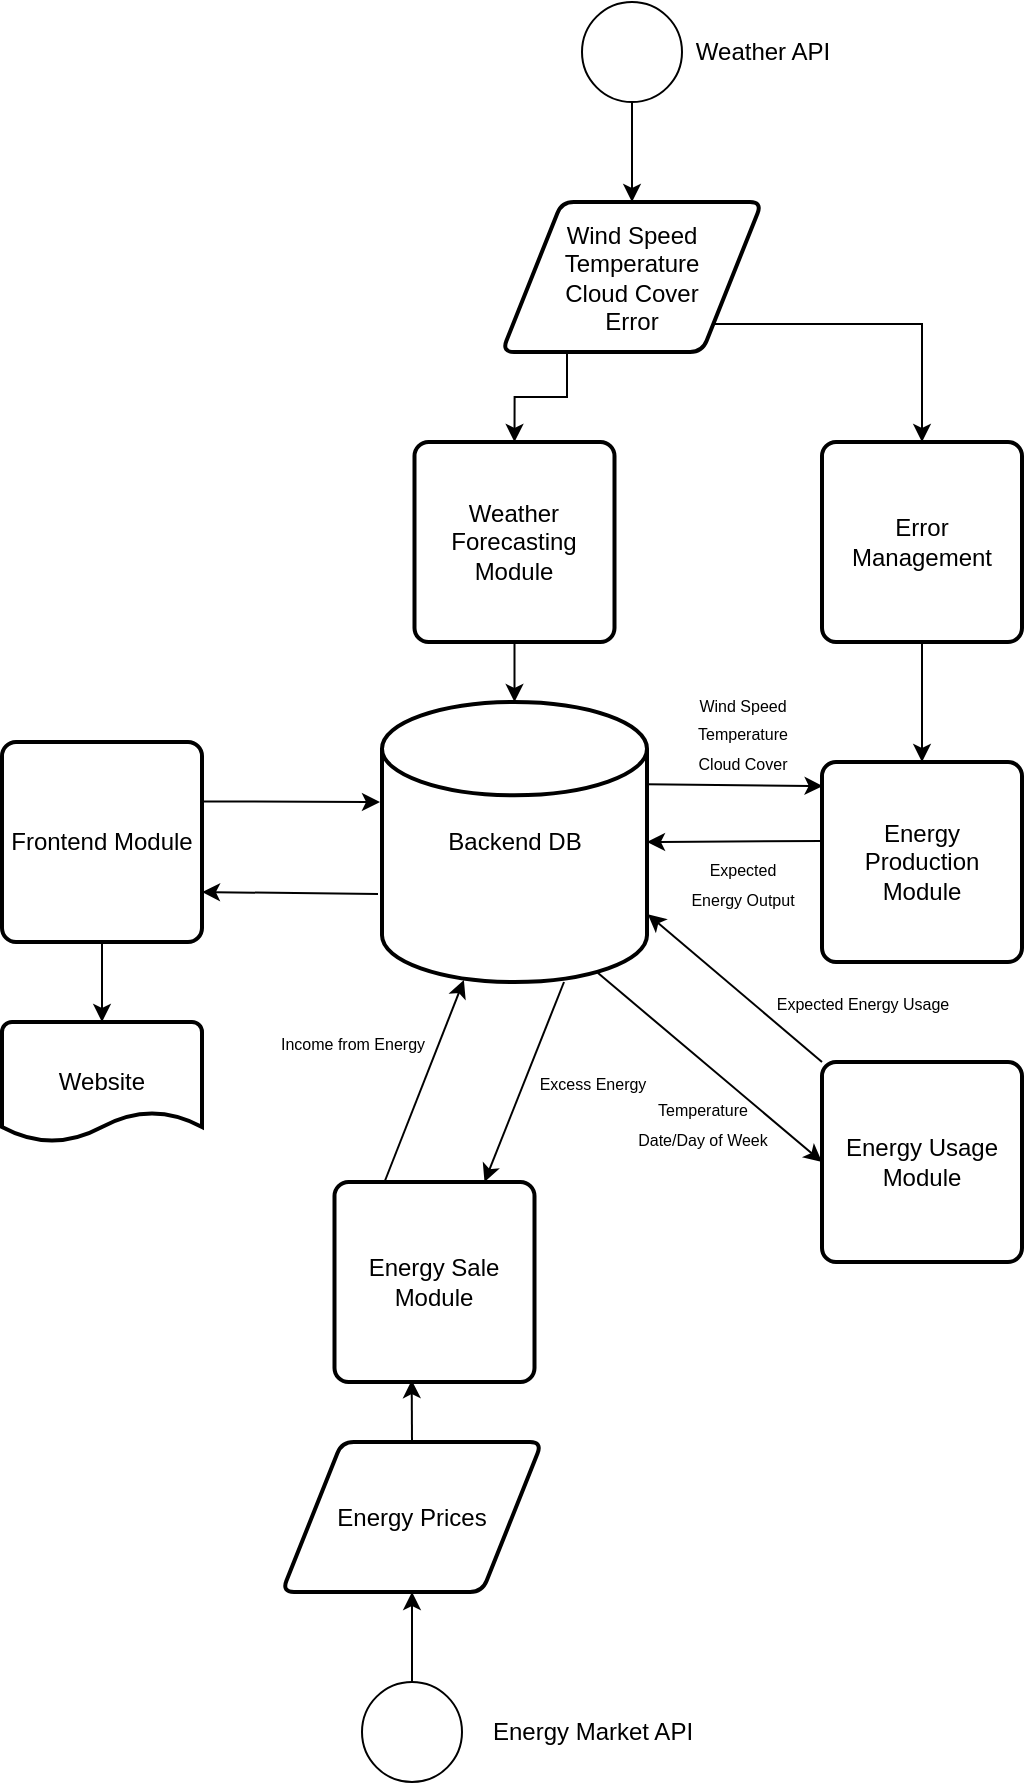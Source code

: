 <mxfile version="14.4.2" type="github">
  <diagram id="C5RBs43oDa-KdzZeNtuy" name="Page-1">
    <mxGraphModel dx="1000" dy="1120" grid="1" gridSize="10" guides="1" tooltips="1" connect="1" arrows="1" fold="1" page="1" pageScale="1" pageWidth="827" pageHeight="1169" math="0" shadow="0">
      <root>
        <mxCell id="WIyWlLk6GJQsqaUBKTNV-0" />
        <mxCell id="WIyWlLk6GJQsqaUBKTNV-1" parent="WIyWlLk6GJQsqaUBKTNV-0" />
        <mxCell id="kpdjPYLvynA6Ji1GiDuN-0" value="Backend DB" style="strokeWidth=2;html=1;shape=mxgraph.flowchart.database;whiteSpace=wrap;" vertex="1" parent="WIyWlLk6GJQsqaUBKTNV-1">
          <mxGeometry x="340" y="470" width="132.5" height="140" as="geometry" />
        </mxCell>
        <mxCell id="kpdjPYLvynA6Ji1GiDuN-43" style="edgeStyle=orthogonalEdgeStyle;rounded=0;orthogonalLoop=1;jettySize=auto;html=1;exitX=0.25;exitY=1;exitDx=0;exitDy=0;entryX=0.5;entryY=0;entryDx=0;entryDy=0;" edge="1" parent="WIyWlLk6GJQsqaUBKTNV-1" source="kpdjPYLvynA6Ji1GiDuN-1" target="kpdjPYLvynA6Ji1GiDuN-17">
          <mxGeometry relative="1" as="geometry" />
        </mxCell>
        <mxCell id="kpdjPYLvynA6Ji1GiDuN-69" style="edgeStyle=orthogonalEdgeStyle;rounded=0;orthogonalLoop=1;jettySize=auto;html=1;exitX=1;exitY=1;exitDx=0;exitDy=0;entryX=0.5;entryY=0;entryDx=0;entryDy=0;" edge="1" parent="WIyWlLk6GJQsqaUBKTNV-1" source="kpdjPYLvynA6Ji1GiDuN-1" target="kpdjPYLvynA6Ji1GiDuN-18">
          <mxGeometry relative="1" as="geometry" />
        </mxCell>
        <mxCell id="kpdjPYLvynA6Ji1GiDuN-1" value="Wind Speed&lt;br&gt;Temperature&lt;br&gt;Cloud Cover&lt;br&gt;Error" style="shape=parallelogram;html=1;strokeWidth=2;perimeter=parallelogramPerimeter;whiteSpace=wrap;rounded=1;arcSize=12;size=0.23;" vertex="1" parent="WIyWlLk6GJQsqaUBKTNV-1">
          <mxGeometry x="400" y="220" width="130" height="75" as="geometry" />
        </mxCell>
        <mxCell id="kpdjPYLvynA6Ji1GiDuN-45" style="edgeStyle=orthogonalEdgeStyle;rounded=0;orthogonalLoop=1;jettySize=auto;html=1;exitX=0.5;exitY=1;exitDx=0;exitDy=0;" edge="1" parent="WIyWlLk6GJQsqaUBKTNV-1" source="kpdjPYLvynA6Ji1GiDuN-2" target="kpdjPYLvynA6Ji1GiDuN-1">
          <mxGeometry relative="1" as="geometry" />
        </mxCell>
        <mxCell id="kpdjPYLvynA6Ji1GiDuN-2" value="" style="ellipse;whiteSpace=wrap;html=1;aspect=fixed;" vertex="1" parent="WIyWlLk6GJQsqaUBKTNV-1">
          <mxGeometry x="440" y="120" width="50" height="50" as="geometry" />
        </mxCell>
        <mxCell id="kpdjPYLvynA6Ji1GiDuN-37" style="edgeStyle=orthogonalEdgeStyle;rounded=0;orthogonalLoop=1;jettySize=auto;html=1;entryX=0.5;entryY=1;entryDx=0;entryDy=0;" edge="1" parent="WIyWlLk6GJQsqaUBKTNV-1" source="kpdjPYLvynA6Ji1GiDuN-4" target="kpdjPYLvynA6Ji1GiDuN-32">
          <mxGeometry relative="1" as="geometry" />
        </mxCell>
        <mxCell id="kpdjPYLvynA6Ji1GiDuN-4" value="" style="ellipse;whiteSpace=wrap;html=1;aspect=fixed;" vertex="1" parent="WIyWlLk6GJQsqaUBKTNV-1">
          <mxGeometry x="330" y="960" width="50" height="50" as="geometry" />
        </mxCell>
        <mxCell id="kpdjPYLvynA6Ji1GiDuN-13" value="Energy Usage Module" style="rounded=1;whiteSpace=wrap;html=1;absoluteArcSize=1;arcSize=14;strokeWidth=2;" vertex="1" parent="WIyWlLk6GJQsqaUBKTNV-1">
          <mxGeometry x="560" y="650" width="100" height="100" as="geometry" />
        </mxCell>
        <mxCell id="kpdjPYLvynA6Ji1GiDuN-54" style="edgeStyle=orthogonalEdgeStyle;rounded=0;orthogonalLoop=1;jettySize=auto;html=1;exitX=0.5;exitY=1;exitDx=0;exitDy=0;entryX=0.5;entryY=0;entryDx=0;entryDy=0;entryPerimeter=0;" edge="1" parent="WIyWlLk6GJQsqaUBKTNV-1" source="kpdjPYLvynA6Ji1GiDuN-14" target="kpdjPYLvynA6Ji1GiDuN-19">
          <mxGeometry relative="1" as="geometry" />
        </mxCell>
        <mxCell id="kpdjPYLvynA6Ji1GiDuN-14" value="Frontend Module" style="rounded=1;whiteSpace=wrap;html=1;absoluteArcSize=1;arcSize=14;strokeWidth=2;" vertex="1" parent="WIyWlLk6GJQsqaUBKTNV-1">
          <mxGeometry x="150" y="490" width="100" height="100" as="geometry" />
        </mxCell>
        <mxCell id="kpdjPYLvynA6Ji1GiDuN-16" value="Energy Production Module" style="rounded=1;whiteSpace=wrap;html=1;absoluteArcSize=1;arcSize=14;strokeWidth=2;" vertex="1" parent="WIyWlLk6GJQsqaUBKTNV-1">
          <mxGeometry x="560" y="500" width="100" height="100" as="geometry" />
        </mxCell>
        <mxCell id="kpdjPYLvynA6Ji1GiDuN-71" style="edgeStyle=orthogonalEdgeStyle;rounded=0;orthogonalLoop=1;jettySize=auto;html=1;exitX=0.5;exitY=1;exitDx=0;exitDy=0;entryX=0.5;entryY=0;entryDx=0;entryDy=0;entryPerimeter=0;" edge="1" parent="WIyWlLk6GJQsqaUBKTNV-1" source="kpdjPYLvynA6Ji1GiDuN-17" target="kpdjPYLvynA6Ji1GiDuN-0">
          <mxGeometry relative="1" as="geometry" />
        </mxCell>
        <mxCell id="kpdjPYLvynA6Ji1GiDuN-17" value="Weather Forecasting Module" style="rounded=1;whiteSpace=wrap;html=1;absoluteArcSize=1;arcSize=14;strokeWidth=2;" vertex="1" parent="WIyWlLk6GJQsqaUBKTNV-1">
          <mxGeometry x="356.25" y="340" width="100" height="100" as="geometry" />
        </mxCell>
        <mxCell id="kpdjPYLvynA6Ji1GiDuN-70" style="edgeStyle=orthogonalEdgeStyle;rounded=0;orthogonalLoop=1;jettySize=auto;html=1;exitX=0.5;exitY=1;exitDx=0;exitDy=0;entryX=0.5;entryY=0;entryDx=0;entryDy=0;" edge="1" parent="WIyWlLk6GJQsqaUBKTNV-1" source="kpdjPYLvynA6Ji1GiDuN-18" target="kpdjPYLvynA6Ji1GiDuN-16">
          <mxGeometry relative="1" as="geometry" />
        </mxCell>
        <mxCell id="kpdjPYLvynA6Ji1GiDuN-18" value="Error Management" style="rounded=1;whiteSpace=wrap;html=1;absoluteArcSize=1;arcSize=14;strokeWidth=2;" vertex="1" parent="WIyWlLk6GJQsqaUBKTNV-1">
          <mxGeometry x="560" y="340" width="100" height="100" as="geometry" />
        </mxCell>
        <mxCell id="kpdjPYLvynA6Ji1GiDuN-19" value="Website" style="strokeWidth=2;html=1;shape=mxgraph.flowchart.document2;whiteSpace=wrap;size=0.25;" vertex="1" parent="WIyWlLk6GJQsqaUBKTNV-1">
          <mxGeometry x="150" y="630" width="100" height="60" as="geometry" />
        </mxCell>
        <mxCell id="kpdjPYLvynA6Ji1GiDuN-58" style="edgeStyle=orthogonalEdgeStyle;rounded=0;orthogonalLoop=1;jettySize=auto;html=1;exitX=0.5;exitY=0;exitDx=0;exitDy=0;entryX=0.386;entryY=0.991;entryDx=0;entryDy=0;entryPerimeter=0;" edge="1" parent="WIyWlLk6GJQsqaUBKTNV-1" source="kpdjPYLvynA6Ji1GiDuN-32" target="kpdjPYLvynA6Ji1GiDuN-35">
          <mxGeometry relative="1" as="geometry" />
        </mxCell>
        <mxCell id="kpdjPYLvynA6Ji1GiDuN-32" value="Energy Prices" style="shape=parallelogram;html=1;strokeWidth=2;perimeter=parallelogramPerimeter;whiteSpace=wrap;rounded=1;arcSize=12;size=0.23;" vertex="1" parent="WIyWlLk6GJQsqaUBKTNV-1">
          <mxGeometry x="290" y="840" width="130" height="75" as="geometry" />
        </mxCell>
        <mxCell id="kpdjPYLvynA6Ji1GiDuN-35" value="Energy Sale Module" style="rounded=1;whiteSpace=wrap;html=1;absoluteArcSize=1;arcSize=14;strokeWidth=2;" vertex="1" parent="WIyWlLk6GJQsqaUBKTNV-1">
          <mxGeometry x="316.25" y="710" width="100" height="100" as="geometry" />
        </mxCell>
        <mxCell id="kpdjPYLvynA6Ji1GiDuN-50" value="" style="endArrow=classic;html=1;exitX=-0.015;exitY=0.686;exitDx=0;exitDy=0;exitPerimeter=0;entryX=1;entryY=0.75;entryDx=0;entryDy=0;" edge="1" parent="WIyWlLk6GJQsqaUBKTNV-1" source="kpdjPYLvynA6Ji1GiDuN-0" target="kpdjPYLvynA6Ji1GiDuN-14">
          <mxGeometry width="50" height="50" relative="1" as="geometry">
            <mxPoint x="480" y="690" as="sourcePoint" />
            <mxPoint x="530" y="640" as="targetPoint" />
          </mxGeometry>
        </mxCell>
        <mxCell id="kpdjPYLvynA6Ji1GiDuN-51" value="" style="endArrow=classic;html=1;exitX=0.994;exitY=0.297;exitDx=0;exitDy=0;exitPerimeter=0;" edge="1" parent="WIyWlLk6GJQsqaUBKTNV-1" source="kpdjPYLvynA6Ji1GiDuN-14">
          <mxGeometry width="50" height="50" relative="1" as="geometry">
            <mxPoint x="280" y="520" as="sourcePoint" />
            <mxPoint x="339" y="520" as="targetPoint" />
          </mxGeometry>
        </mxCell>
        <mxCell id="kpdjPYLvynA6Ji1GiDuN-55" value="" style="endArrow=classic;html=1;exitX=0.25;exitY=0;exitDx=0;exitDy=0;entryX=0.309;entryY=0.993;entryDx=0;entryDy=0;entryPerimeter=0;" edge="1" parent="WIyWlLk6GJQsqaUBKTNV-1" source="kpdjPYLvynA6Ji1GiDuN-35" target="kpdjPYLvynA6Ji1GiDuN-0">
          <mxGeometry width="50" height="50" relative="1" as="geometry">
            <mxPoint x="480" y="690" as="sourcePoint" />
            <mxPoint x="530" y="640" as="targetPoint" />
          </mxGeometry>
        </mxCell>
        <mxCell id="kpdjPYLvynA6Ji1GiDuN-56" value="" style="endArrow=classic;html=1;entryX=0.75;entryY=0;entryDx=0;entryDy=0;" edge="1" parent="WIyWlLk6GJQsqaUBKTNV-1" target="kpdjPYLvynA6Ji1GiDuN-35">
          <mxGeometry width="50" height="50" relative="1" as="geometry">
            <mxPoint x="431" y="610" as="sourcePoint" />
            <mxPoint x="390.943" y="619.02" as="targetPoint" />
          </mxGeometry>
        </mxCell>
        <mxCell id="kpdjPYLvynA6Ji1GiDuN-61" value="" style="endArrow=classic;html=1;exitX=0;exitY=0;exitDx=0;exitDy=0;entryX=1.003;entryY=0.758;entryDx=0;entryDy=0;entryPerimeter=0;" edge="1" parent="WIyWlLk6GJQsqaUBKTNV-1" source="kpdjPYLvynA6Ji1GiDuN-13" target="kpdjPYLvynA6Ji1GiDuN-0">
          <mxGeometry width="50" height="50" relative="1" as="geometry">
            <mxPoint x="391.25" y="660" as="sourcePoint" />
            <mxPoint x="474" y="563" as="targetPoint" />
          </mxGeometry>
        </mxCell>
        <mxCell id="kpdjPYLvynA6Ji1GiDuN-64" value="" style="endArrow=classic;html=1;entryX=0;entryY=0.5;entryDx=0;entryDy=0;exitX=0.814;exitY=0.967;exitDx=0;exitDy=0;exitPerimeter=0;" edge="1" parent="WIyWlLk6GJQsqaUBKTNV-1" source="kpdjPYLvynA6Ji1GiDuN-0" target="kpdjPYLvynA6Ji1GiDuN-13">
          <mxGeometry width="50" height="50" relative="1" as="geometry">
            <mxPoint x="449" y="600" as="sourcePoint" />
            <mxPoint x="464.48" y="613.7" as="targetPoint" />
          </mxGeometry>
        </mxCell>
        <mxCell id="kpdjPYLvynA6Ji1GiDuN-66" value="" style="endArrow=classic;html=1;exitX=0.996;exitY=0.294;exitDx=0;exitDy=0;exitPerimeter=0;entryX=0.003;entryY=0.12;entryDx=0;entryDy=0;entryPerimeter=0;" edge="1" parent="WIyWlLk6GJQsqaUBKTNV-1" source="kpdjPYLvynA6Ji1GiDuN-0" target="kpdjPYLvynA6Ji1GiDuN-16">
          <mxGeometry width="50" height="50" relative="1" as="geometry">
            <mxPoint x="550" y="380" as="sourcePoint" />
            <mxPoint x="600" y="330" as="targetPoint" />
          </mxGeometry>
        </mxCell>
        <mxCell id="kpdjPYLvynA6Ji1GiDuN-67" value="" style="endArrow=classic;html=1;exitX=-0.005;exitY=0.395;exitDx=0;exitDy=0;exitPerimeter=0;entryX=1;entryY=0.5;entryDx=0;entryDy=0;entryPerimeter=0;" edge="1" parent="WIyWlLk6GJQsqaUBKTNV-1" source="kpdjPYLvynA6Ji1GiDuN-16" target="kpdjPYLvynA6Ji1GiDuN-0">
          <mxGeometry width="50" height="50" relative="1" as="geometry">
            <mxPoint x="556" y="557" as="sourcePoint" />
            <mxPoint x="474" y="547" as="targetPoint" />
          </mxGeometry>
        </mxCell>
        <mxCell id="kpdjPYLvynA6Ji1GiDuN-72" value="Energy Market API" style="text;html=1;align=center;verticalAlign=middle;resizable=0;points=[];autosize=1;" vertex="1" parent="WIyWlLk6GJQsqaUBKTNV-1">
          <mxGeometry x="385" y="975" width="120" height="20" as="geometry" />
        </mxCell>
        <mxCell id="kpdjPYLvynA6Ji1GiDuN-73" value="Weather API" style="text;html=1;align=center;verticalAlign=middle;resizable=0;points=[];autosize=1;" vertex="1" parent="WIyWlLk6GJQsqaUBKTNV-1">
          <mxGeometry x="490" y="135" width="80" height="20" as="geometry" />
        </mxCell>
        <mxCell id="kpdjPYLvynA6Ji1GiDuN-78" value="&lt;font style=&quot;font-size: 8px&quot;&gt;Temperature&lt;br&gt;Date/Day of Week&lt;/font&gt;" style="text;html=1;align=center;verticalAlign=middle;resizable=0;points=[];autosize=1;" vertex="1" parent="WIyWlLk6GJQsqaUBKTNV-1">
          <mxGeometry x="460" y="660" width="80" height="40" as="geometry" />
        </mxCell>
        <mxCell id="kpdjPYLvynA6Ji1GiDuN-79" value="&lt;span style=&quot;font-size: 8px&quot;&gt;Expected Energy Usage&lt;/span&gt;" style="text;html=1;align=center;verticalAlign=middle;resizable=0;points=[];autosize=1;" vertex="1" parent="WIyWlLk6GJQsqaUBKTNV-1">
          <mxGeometry x="530" y="610" width="100" height="20" as="geometry" />
        </mxCell>
        <mxCell id="kpdjPYLvynA6Ji1GiDuN-81" value="&lt;span style=&quot;font-size: 8px&quot;&gt;Expected &lt;br&gt;Energy Output&lt;/span&gt;" style="text;html=1;align=center;verticalAlign=middle;resizable=0;points=[];autosize=1;" vertex="1" parent="WIyWlLk6GJQsqaUBKTNV-1">
          <mxGeometry x="485" y="540" width="70" height="40" as="geometry" />
        </mxCell>
        <mxCell id="kpdjPYLvynA6Ji1GiDuN-83" value="&lt;font style=&quot;font-size: 8px&quot;&gt;Wind Speed&lt;br&gt;Temperature&lt;br&gt;Cloud Cover&lt;/font&gt;" style="text;html=1;align=center;verticalAlign=middle;resizable=0;points=[];autosize=1;" vertex="1" parent="WIyWlLk6GJQsqaUBKTNV-1">
          <mxGeometry x="490" y="460" width="60" height="50" as="geometry" />
        </mxCell>
        <mxCell id="kpdjPYLvynA6Ji1GiDuN-85" value="&lt;span style=&quot;font-size: 8px&quot;&gt;Excess Energy&lt;/span&gt;" style="text;html=1;align=center;verticalAlign=middle;resizable=0;points=[];autosize=1;" vertex="1" parent="WIyWlLk6GJQsqaUBKTNV-1">
          <mxGeometry x="410" y="650" width="70" height="20" as="geometry" />
        </mxCell>
        <mxCell id="kpdjPYLvynA6Ji1GiDuN-86" value="&lt;span style=&quot;font-size: 8px&quot;&gt;Income from Energy&lt;/span&gt;" style="text;html=1;align=center;verticalAlign=middle;resizable=0;points=[];autosize=1;" vertex="1" parent="WIyWlLk6GJQsqaUBKTNV-1">
          <mxGeometry x="280" y="630" width="90" height="20" as="geometry" />
        </mxCell>
      </root>
    </mxGraphModel>
  </diagram>
</mxfile>
